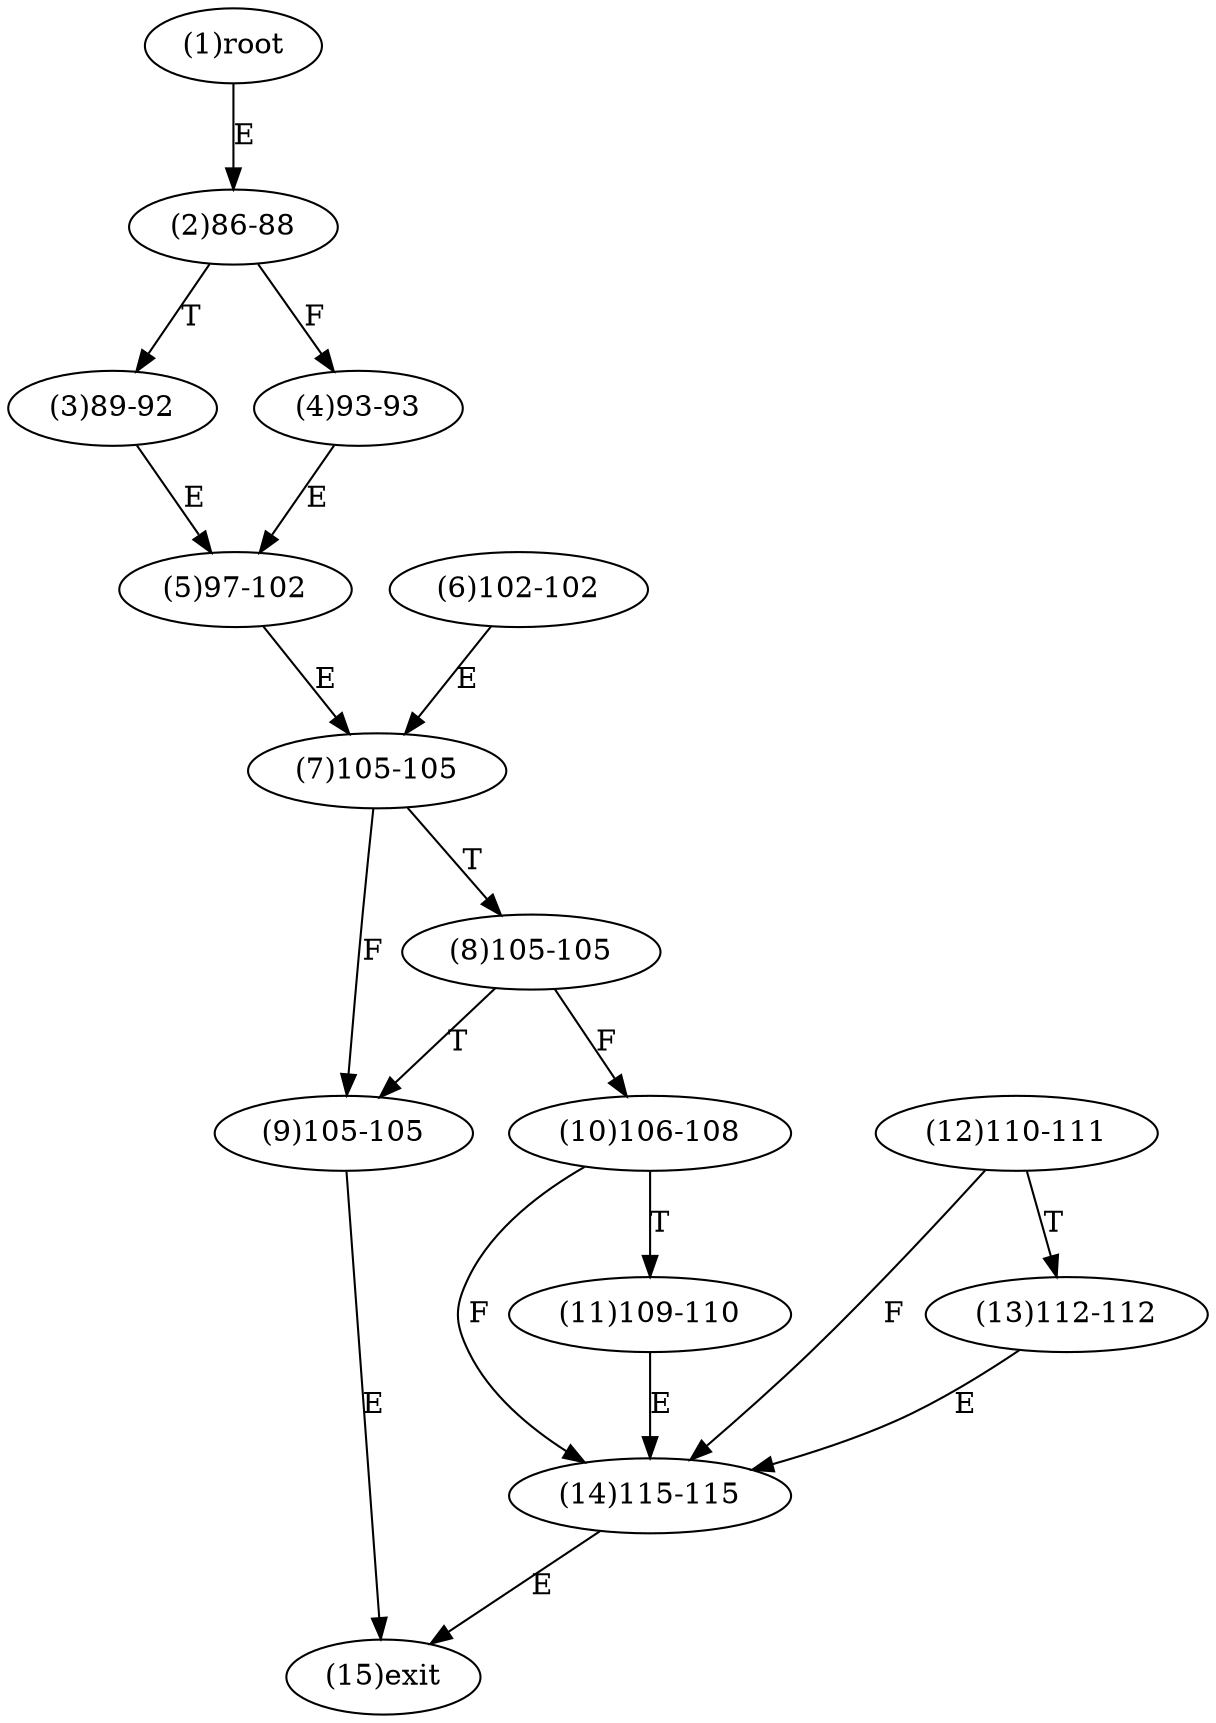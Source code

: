 digraph "" { 
1[ label="(1)root"];
2[ label="(2)86-88"];
3[ label="(3)89-92"];
4[ label="(4)93-93"];
5[ label="(5)97-102"];
6[ label="(6)102-102"];
7[ label="(7)105-105"];
8[ label="(8)105-105"];
9[ label="(9)105-105"];
10[ label="(10)106-108"];
11[ label="(11)109-110"];
12[ label="(12)110-111"];
13[ label="(13)112-112"];
14[ label="(14)115-115"];
15[ label="(15)exit"];
1->2[ label="E"];
2->4[ label="F"];
2->3[ label="T"];
3->5[ label="E"];
4->5[ label="E"];
5->7[ label="E"];
6->7[ label="E"];
7->9[ label="F"];
7->8[ label="T"];
8->10[ label="F"];
8->9[ label="T"];
9->15[ label="E"];
10->14[ label="F"];
10->11[ label="T"];
11->14[ label="E"];
12->14[ label="F"];
12->13[ label="T"];
13->14[ label="E"];
14->15[ label="E"];
}